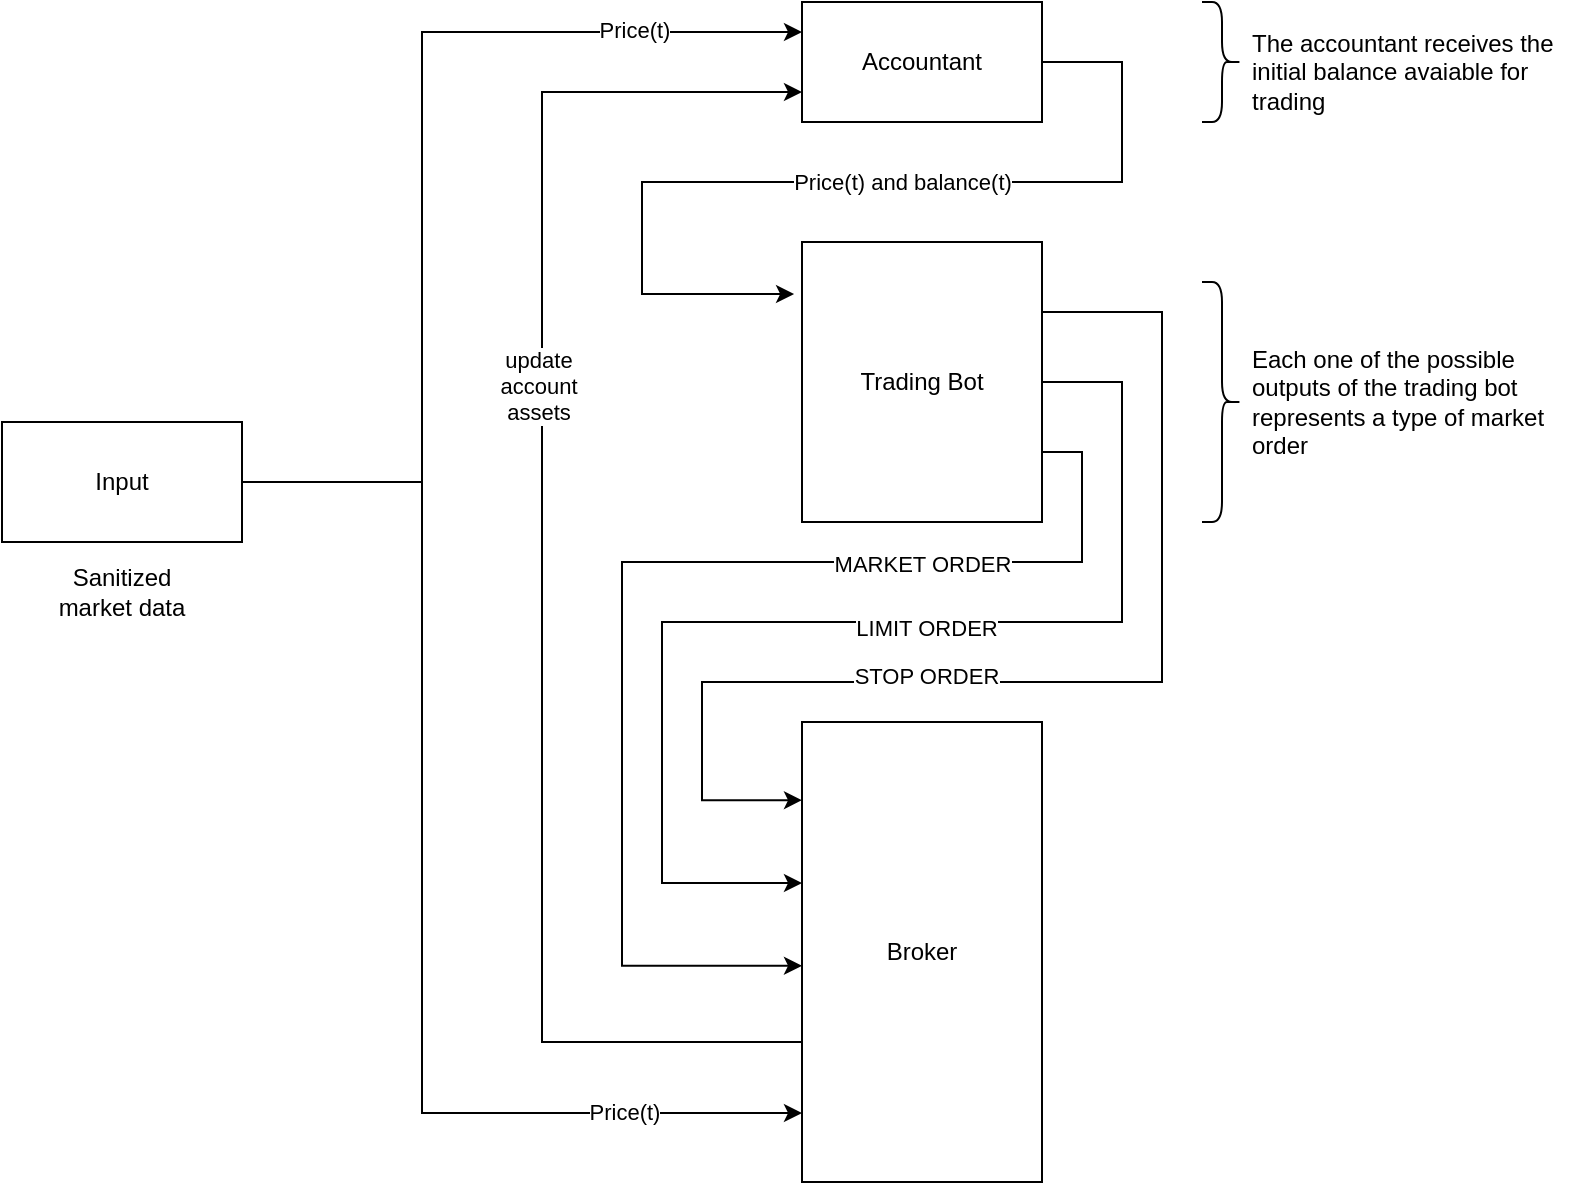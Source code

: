 <mxfile version="21.2.1" type="github">
  <diagram name="Page-1" id="IIMYXS_ZGtjkSvDO2QiA">
    <mxGraphModel dx="1434" dy="721" grid="1" gridSize="10" guides="1" tooltips="1" connect="1" arrows="1" fold="1" page="1" pageScale="1" pageWidth="850" pageHeight="1100" math="0" shadow="0">
      <root>
        <mxCell id="0" />
        <mxCell id="1" parent="0" />
        <mxCell id="nAG0kFnonR4oPhe6CNK5-5" style="edgeStyle=orthogonalEdgeStyle;rounded=0;orthogonalLoop=1;jettySize=auto;html=1;entryX=0;entryY=0.25;entryDx=0;entryDy=0;" edge="1" parent="1" source="nAG0kFnonR4oPhe6CNK5-1" target="nAG0kFnonR4oPhe6CNK5-2">
          <mxGeometry relative="1" as="geometry">
            <Array as="points">
              <mxPoint x="250" y="310" />
              <mxPoint x="250" y="85" />
            </Array>
          </mxGeometry>
        </mxCell>
        <mxCell id="nAG0kFnonR4oPhe6CNK5-8" value="Price(t)" style="edgeLabel;html=1;align=center;verticalAlign=middle;resizable=0;points=[];" vertex="1" connectable="0" parent="nAG0kFnonR4oPhe6CNK5-5">
          <mxGeometry x="0.71" y="1" relative="1" as="geometry">
            <mxPoint x="-11" as="offset" />
          </mxGeometry>
        </mxCell>
        <mxCell id="nAG0kFnonR4oPhe6CNK5-13" style="edgeStyle=orthogonalEdgeStyle;rounded=0;orthogonalLoop=1;jettySize=auto;html=1;entryX=0;entryY=0.85;entryDx=0;entryDy=0;entryPerimeter=0;" edge="1" parent="1" source="nAG0kFnonR4oPhe6CNK5-1" target="nAG0kFnonR4oPhe6CNK5-3">
          <mxGeometry relative="1" as="geometry">
            <Array as="points">
              <mxPoint x="250" y="310" />
              <mxPoint x="250" y="626" />
            </Array>
          </mxGeometry>
        </mxCell>
        <mxCell id="nAG0kFnonR4oPhe6CNK5-14" value="&lt;div&gt;Price(t)&lt;/div&gt;" style="edgeLabel;html=1;align=center;verticalAlign=middle;resizable=0;points=[];" vertex="1" connectable="0" parent="nAG0kFnonR4oPhe6CNK5-13">
          <mxGeometry x="0.571" y="2" relative="1" as="geometry">
            <mxPoint x="38" y="1" as="offset" />
          </mxGeometry>
        </mxCell>
        <mxCell id="nAG0kFnonR4oPhe6CNK5-1" value="Input" style="rounded=0;whiteSpace=wrap;html=1;" vertex="1" parent="1">
          <mxGeometry x="40" y="280" width="120" height="60" as="geometry" />
        </mxCell>
        <mxCell id="nAG0kFnonR4oPhe6CNK5-11" style="edgeStyle=orthogonalEdgeStyle;rounded=0;orthogonalLoop=1;jettySize=auto;html=1;entryX=-0.033;entryY=0.186;entryDx=0;entryDy=0;entryPerimeter=0;" edge="1" parent="1" source="nAG0kFnonR4oPhe6CNK5-2" target="nAG0kFnonR4oPhe6CNK5-4">
          <mxGeometry relative="1" as="geometry">
            <Array as="points">
              <mxPoint x="600" y="100" />
              <mxPoint x="600" y="160" />
              <mxPoint x="360" y="160" />
              <mxPoint x="360" y="216" />
            </Array>
          </mxGeometry>
        </mxCell>
        <mxCell id="nAG0kFnonR4oPhe6CNK5-12" value="&lt;div&gt;Price(t) and balance(t)&lt;/div&gt;" style="edgeLabel;html=1;align=center;verticalAlign=middle;resizable=0;points=[];" vertex="1" connectable="0" parent="nAG0kFnonR4oPhe6CNK5-11">
          <mxGeometry x="0.034" relative="1" as="geometry">
            <mxPoint x="34" as="offset" />
          </mxGeometry>
        </mxCell>
        <mxCell id="nAG0kFnonR4oPhe6CNK5-2" value="&lt;div&gt;Accountant&lt;/div&gt;" style="rounded=0;whiteSpace=wrap;html=1;" vertex="1" parent="1">
          <mxGeometry x="440" y="70" width="120" height="60" as="geometry" />
        </mxCell>
        <mxCell id="nAG0kFnonR4oPhe6CNK5-9" style="edgeStyle=orthogonalEdgeStyle;rounded=0;orthogonalLoop=1;jettySize=auto;html=1;entryX=0;entryY=0.75;entryDx=0;entryDy=0;exitX=0;exitY=0.69;exitDx=0;exitDy=0;exitPerimeter=0;" edge="1" parent="1" source="nAG0kFnonR4oPhe6CNK5-3" target="nAG0kFnonR4oPhe6CNK5-2">
          <mxGeometry relative="1" as="geometry">
            <Array as="points">
              <mxPoint x="440" y="590" />
              <mxPoint x="310" y="590" />
              <mxPoint x="310" y="115" />
            </Array>
          </mxGeometry>
        </mxCell>
        <mxCell id="nAG0kFnonR4oPhe6CNK5-10" value="&lt;div&gt;update&lt;/div&gt;&lt;div&gt;account&lt;/div&gt;&lt;div&gt;assets&lt;br&gt;&lt;/div&gt;" style="edgeLabel;html=1;align=center;verticalAlign=middle;resizable=0;points=[];" vertex="1" connectable="0" parent="nAG0kFnonR4oPhe6CNK5-9">
          <mxGeometry x="-0.115" y="2" relative="1" as="geometry">
            <mxPoint y="-134" as="offset" />
          </mxGeometry>
        </mxCell>
        <mxCell id="nAG0kFnonR4oPhe6CNK5-3" value="&lt;div&gt;Broker&lt;/div&gt;" style="rounded=0;whiteSpace=wrap;html=1;points=[[0,0,0,0,0],[0,0.17,0,0,0],[0,0.35,0,0,0],[0,0.53,0,0,0],[0,0.69,0,0,0],[0,0.85,0,0,0],[0,1,0,0,0],[0.25,0,0,0,0],[0.25,1,0,0,0],[0.5,0,0,0,0],[0.5,1,0,0,0],[0.75,0,0,0,0],[0.75,1,0,0,0],[1,0,0,0,0],[1,0.25,0,0,0],[1,0.5,0,0,0],[1,0.75,0,0,0],[1,1,0,0,0]];" vertex="1" parent="1">
          <mxGeometry x="440" y="430" width="120" height="230" as="geometry" />
        </mxCell>
        <mxCell id="nAG0kFnonR4oPhe6CNK5-15" style="edgeStyle=orthogonalEdgeStyle;rounded=0;orthogonalLoop=1;jettySize=auto;html=1;exitX=1;exitY=0.75;exitDx=0;exitDy=0;entryX=0;entryY=0.53;entryDx=0;entryDy=0;entryPerimeter=0;" edge="1" parent="1" source="nAG0kFnonR4oPhe6CNK5-4" target="nAG0kFnonR4oPhe6CNK5-3">
          <mxGeometry relative="1" as="geometry">
            <Array as="points">
              <mxPoint x="580" y="295" />
              <mxPoint x="580" y="350" />
              <mxPoint x="350" y="350" />
              <mxPoint x="350" y="552" />
            </Array>
          </mxGeometry>
        </mxCell>
        <mxCell id="nAG0kFnonR4oPhe6CNK5-16" value="MARKET ORDER" style="edgeLabel;html=1;align=center;verticalAlign=middle;resizable=0;points=[];" vertex="1" connectable="0" parent="nAG0kFnonR4oPhe6CNK5-15">
          <mxGeometry x="-0.285" y="1" relative="1" as="geometry">
            <mxPoint x="58" as="offset" />
          </mxGeometry>
        </mxCell>
        <mxCell id="nAG0kFnonR4oPhe6CNK5-17" style="edgeStyle=orthogonalEdgeStyle;rounded=0;orthogonalLoop=1;jettySize=auto;html=1;entryX=0;entryY=0.35;entryDx=0;entryDy=0;entryPerimeter=0;" edge="1" parent="1" source="nAG0kFnonR4oPhe6CNK5-4" target="nAG0kFnonR4oPhe6CNK5-3">
          <mxGeometry relative="1" as="geometry">
            <Array as="points">
              <mxPoint x="600" y="260" />
              <mxPoint x="600" y="380" />
              <mxPoint x="370" y="380" />
              <mxPoint x="370" y="511" />
            </Array>
          </mxGeometry>
        </mxCell>
        <mxCell id="nAG0kFnonR4oPhe6CNK5-18" value="LIMIT ORDER" style="edgeLabel;html=1;align=center;verticalAlign=middle;resizable=0;points=[];" vertex="1" connectable="0" parent="nAG0kFnonR4oPhe6CNK5-17">
          <mxGeometry x="-0.151" y="3" relative="1" as="geometry">
            <mxPoint x="-8" as="offset" />
          </mxGeometry>
        </mxCell>
        <mxCell id="nAG0kFnonR4oPhe6CNK5-20" style="edgeStyle=orthogonalEdgeStyle;rounded=0;orthogonalLoop=1;jettySize=auto;html=1;exitX=1;exitY=0.25;exitDx=0;exitDy=0;entryX=0;entryY=0.17;entryDx=0;entryDy=0;entryPerimeter=0;" edge="1" parent="1" source="nAG0kFnonR4oPhe6CNK5-4" target="nAG0kFnonR4oPhe6CNK5-3">
          <mxGeometry relative="1" as="geometry">
            <Array as="points">
              <mxPoint x="620" y="225" />
              <mxPoint x="620" y="410" />
              <mxPoint x="390" y="410" />
              <mxPoint x="390" y="469" />
            </Array>
          </mxGeometry>
        </mxCell>
        <mxCell id="nAG0kFnonR4oPhe6CNK5-21" value="&lt;div&gt;STOP ORDER&lt;/div&gt;" style="edgeLabel;html=1;align=center;verticalAlign=middle;resizable=0;points=[];" vertex="1" connectable="0" parent="nAG0kFnonR4oPhe6CNK5-20">
          <mxGeometry x="0.266" y="-3" relative="1" as="geometry">
            <mxPoint x="6" as="offset" />
          </mxGeometry>
        </mxCell>
        <mxCell id="nAG0kFnonR4oPhe6CNK5-4" value="Trading Bot" style="rounded=0;whiteSpace=wrap;html=1;" vertex="1" parent="1">
          <mxGeometry x="440" y="190" width="120" height="140" as="geometry" />
        </mxCell>
        <mxCell id="nAG0kFnonR4oPhe6CNK5-25" value="" style="group" vertex="1" connectable="0" parent="1">
          <mxGeometry x="640" y="210" width="183" height="120" as="geometry" />
        </mxCell>
        <mxCell id="nAG0kFnonR4oPhe6CNK5-22" value="" style="shape=curlyBracket;whiteSpace=wrap;html=1;rounded=1;flipH=1;labelPosition=right;verticalLabelPosition=middle;align=left;verticalAlign=middle;" vertex="1" parent="nAG0kFnonR4oPhe6CNK5-25">
          <mxGeometry width="20" height="120" as="geometry" />
        </mxCell>
        <mxCell id="nAG0kFnonR4oPhe6CNK5-23" value="&lt;div align=&quot;left&quot;&gt;Each one of the possible&lt;/div&gt;&lt;div align=&quot;left&quot;&gt;outputs of the trading bot&lt;/div&gt;&lt;div align=&quot;left&quot;&gt;represents a type of market order&lt;br&gt;&lt;/div&gt;" style="text;html=1;strokeColor=none;fillColor=none;align=left;verticalAlign=middle;whiteSpace=wrap;rounded=0;" vertex="1" parent="nAG0kFnonR4oPhe6CNK5-25">
          <mxGeometry x="23" y="40" width="160" height="40" as="geometry" />
        </mxCell>
        <mxCell id="nAG0kFnonR4oPhe6CNK5-28" value="" style="group" vertex="1" connectable="0" parent="1">
          <mxGeometry x="640" y="70" width="183" height="60" as="geometry" />
        </mxCell>
        <mxCell id="nAG0kFnonR4oPhe6CNK5-24" value="" style="shape=curlyBracket;whiteSpace=wrap;html=1;rounded=1;flipH=1;labelPosition=right;verticalLabelPosition=middle;align=left;verticalAlign=middle;size=0.5;" vertex="1" parent="nAG0kFnonR4oPhe6CNK5-28">
          <mxGeometry width="20" height="60" as="geometry" />
        </mxCell>
        <mxCell id="nAG0kFnonR4oPhe6CNK5-27" value="&lt;div align=&quot;left&quot;&gt;The accountant receives the initial balance avaiable for trading&lt;/div&gt;" style="text;html=1;strokeColor=none;fillColor=none;align=left;verticalAlign=middle;whiteSpace=wrap;rounded=0;" vertex="1" parent="nAG0kFnonR4oPhe6CNK5-28">
          <mxGeometry x="23" y="20" width="160" height="30" as="geometry" />
        </mxCell>
        <mxCell id="nAG0kFnonR4oPhe6CNK5-29" value="Sanitized market data" style="text;html=1;strokeColor=none;fillColor=none;align=center;verticalAlign=middle;whiteSpace=wrap;rounded=0;" vertex="1" parent="1">
          <mxGeometry x="55" y="350" width="90" height="30" as="geometry" />
        </mxCell>
      </root>
    </mxGraphModel>
  </diagram>
</mxfile>
